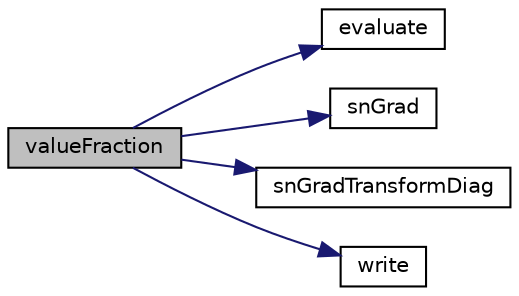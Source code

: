 digraph "valueFraction"
{
  bgcolor="transparent";
  edge [fontname="Helvetica",fontsize="10",labelfontname="Helvetica",labelfontsize="10"];
  node [fontname="Helvetica",fontsize="10",shape=record];
  rankdir="LR";
  Node34 [label="valueFraction",height=0.2,width=0.4,color="black", fillcolor="grey75", style="filled", fontcolor="black"];
  Node34 -> Node35 [color="midnightblue",fontsize="10",style="solid",fontname="Helvetica"];
  Node35 [label="evaluate",height=0.2,width=0.4,color="black",URL="$a32969.html#ae591186d8bf9e7c4db700390ac9dfff7",tooltip="Evaluate the patch field. "];
  Node34 -> Node36 [color="midnightblue",fontsize="10",style="solid",fontname="Helvetica"];
  Node36 [label="snGrad",height=0.2,width=0.4,color="black",URL="$a32969.html#a55db17a8a73495ae1c04e4b2af71c4a9",tooltip="Return gradient at boundary. "];
  Node34 -> Node37 [color="midnightblue",fontsize="10",style="solid",fontname="Helvetica"];
  Node37 [label="snGradTransformDiag",height=0.2,width=0.4,color="black",URL="$a32969.html#a2ab22b503db46976afdd1bf57622cdba",tooltip="Return face-gradient transform diagonal. "];
  Node34 -> Node38 [color="midnightblue",fontsize="10",style="solid",fontname="Helvetica"];
  Node38 [label="write",height=0.2,width=0.4,color="black",URL="$a32969.html#aee7d874639b15522c4b683f23bbff5fd",tooltip="Write. "];
}
